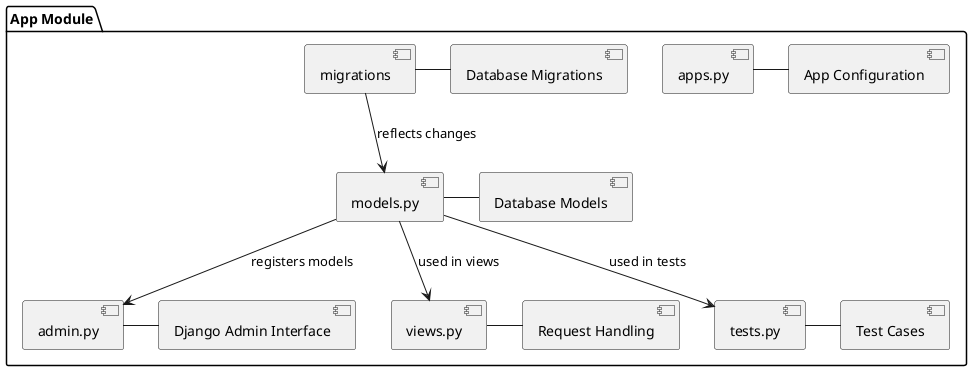 @startuml

package "App Module" {
    [admin.py] - [Django Admin Interface]
    [apps.py] - [App Configuration]
    [models.py] - [Database Models]
    [views.py] - [Request Handling]
    [tests.py] - [Test Cases]
    [migrations] - [Database Migrations]

    [models.py] --> [admin.py] : registers models
    [models.py] --> [views.py] : used in views
    [models.py] --> [tests.py] : used in tests
    [migrations] --> [models.py] : reflects changes
}

@enduml
